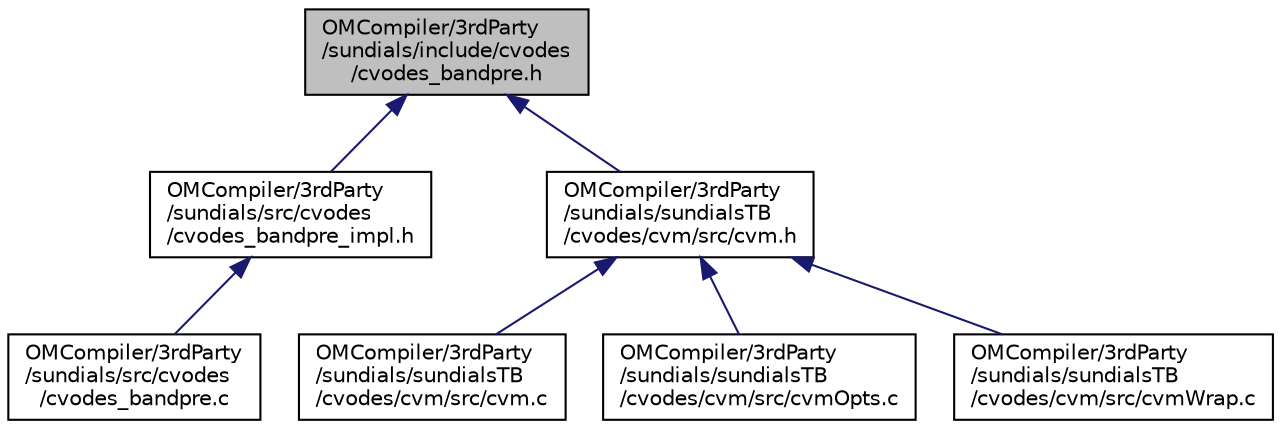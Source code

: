 digraph "OMCompiler/3rdParty/sundials/include/cvodes/cvodes_bandpre.h"
{
  edge [fontname="Helvetica",fontsize="10",labelfontname="Helvetica",labelfontsize="10"];
  node [fontname="Helvetica",fontsize="10",shape=record];
  Node5 [label="OMCompiler/3rdParty\l/sundials/include/cvodes\l/cvodes_bandpre.h",height=0.2,width=0.4,color="black", fillcolor="grey75", style="filled", fontcolor="black"];
  Node5 -> Node6 [dir="back",color="midnightblue",fontsize="10",style="solid",fontname="Helvetica"];
  Node6 [label="OMCompiler/3rdParty\l/sundials/src/cvodes\l/cvodes_bandpre_impl.h",height=0.2,width=0.4,color="black", fillcolor="white", style="filled",URL="$d0/dc3/cvodes__bandpre__impl_8h.html"];
  Node6 -> Node7 [dir="back",color="midnightblue",fontsize="10",style="solid",fontname="Helvetica"];
  Node7 [label="OMCompiler/3rdParty\l/sundials/src/cvodes\l/cvodes_bandpre.c",height=0.2,width=0.4,color="black", fillcolor="white", style="filled",URL="$da/daf/cvodes__bandpre_8c.html"];
  Node5 -> Node8 [dir="back",color="midnightblue",fontsize="10",style="solid",fontname="Helvetica"];
  Node8 [label="OMCompiler/3rdParty\l/sundials/sundialsTB\l/cvodes/cvm/src/cvm.h",height=0.2,width=0.4,color="black", fillcolor="white", style="filled",URL="$df/d3e/cvm_8h.html"];
  Node8 -> Node9 [dir="back",color="midnightblue",fontsize="10",style="solid",fontname="Helvetica"];
  Node9 [label="OMCompiler/3rdParty\l/sundials/sundialsTB\l/cvodes/cvm/src/cvm.c",height=0.2,width=0.4,color="black", fillcolor="white", style="filled",URL="$d6/dc3/cvm_8c.html"];
  Node8 -> Node10 [dir="back",color="midnightblue",fontsize="10",style="solid",fontname="Helvetica"];
  Node10 [label="OMCompiler/3rdParty\l/sundials/sundialsTB\l/cvodes/cvm/src/cvmOpts.c",height=0.2,width=0.4,color="black", fillcolor="white", style="filled",URL="$d7/dd0/cvm_opts_8c.html"];
  Node8 -> Node11 [dir="back",color="midnightblue",fontsize="10",style="solid",fontname="Helvetica"];
  Node11 [label="OMCompiler/3rdParty\l/sundials/sundialsTB\l/cvodes/cvm/src/cvmWrap.c",height=0.2,width=0.4,color="black", fillcolor="white", style="filled",URL="$de/d69/cvm_wrap_8c.html"];
}
